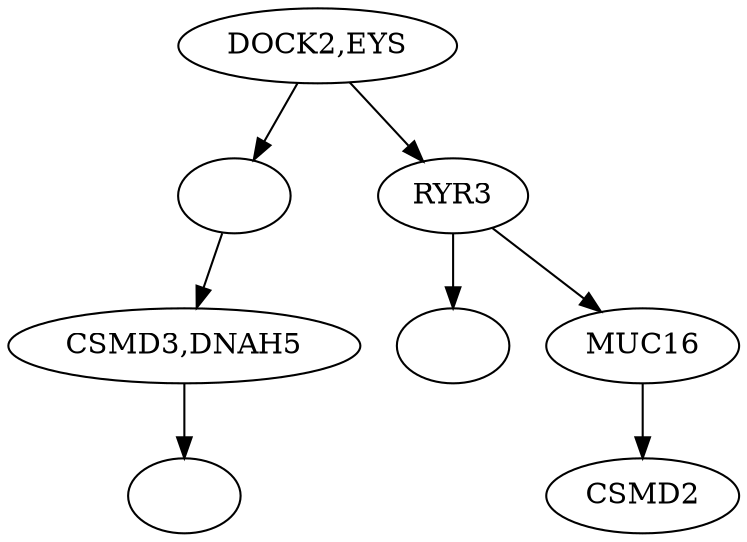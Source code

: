 digraph {
v8 [label=""]v1 [label="CSMD3,DNAH5"]v6 [label="RYR3"]v5 [label=""]v4 [label="MUC16"]v3 [label="CSMD2"]v2 [label="DOCK2,EYS"]v7 [label=""]	v8 -> v1;
	v6 -> v5;
	v6 -> v4;
	v4 -> v3;
	v2 -> v8;
	v2 -> v6;
	v1 -> v7;
}
